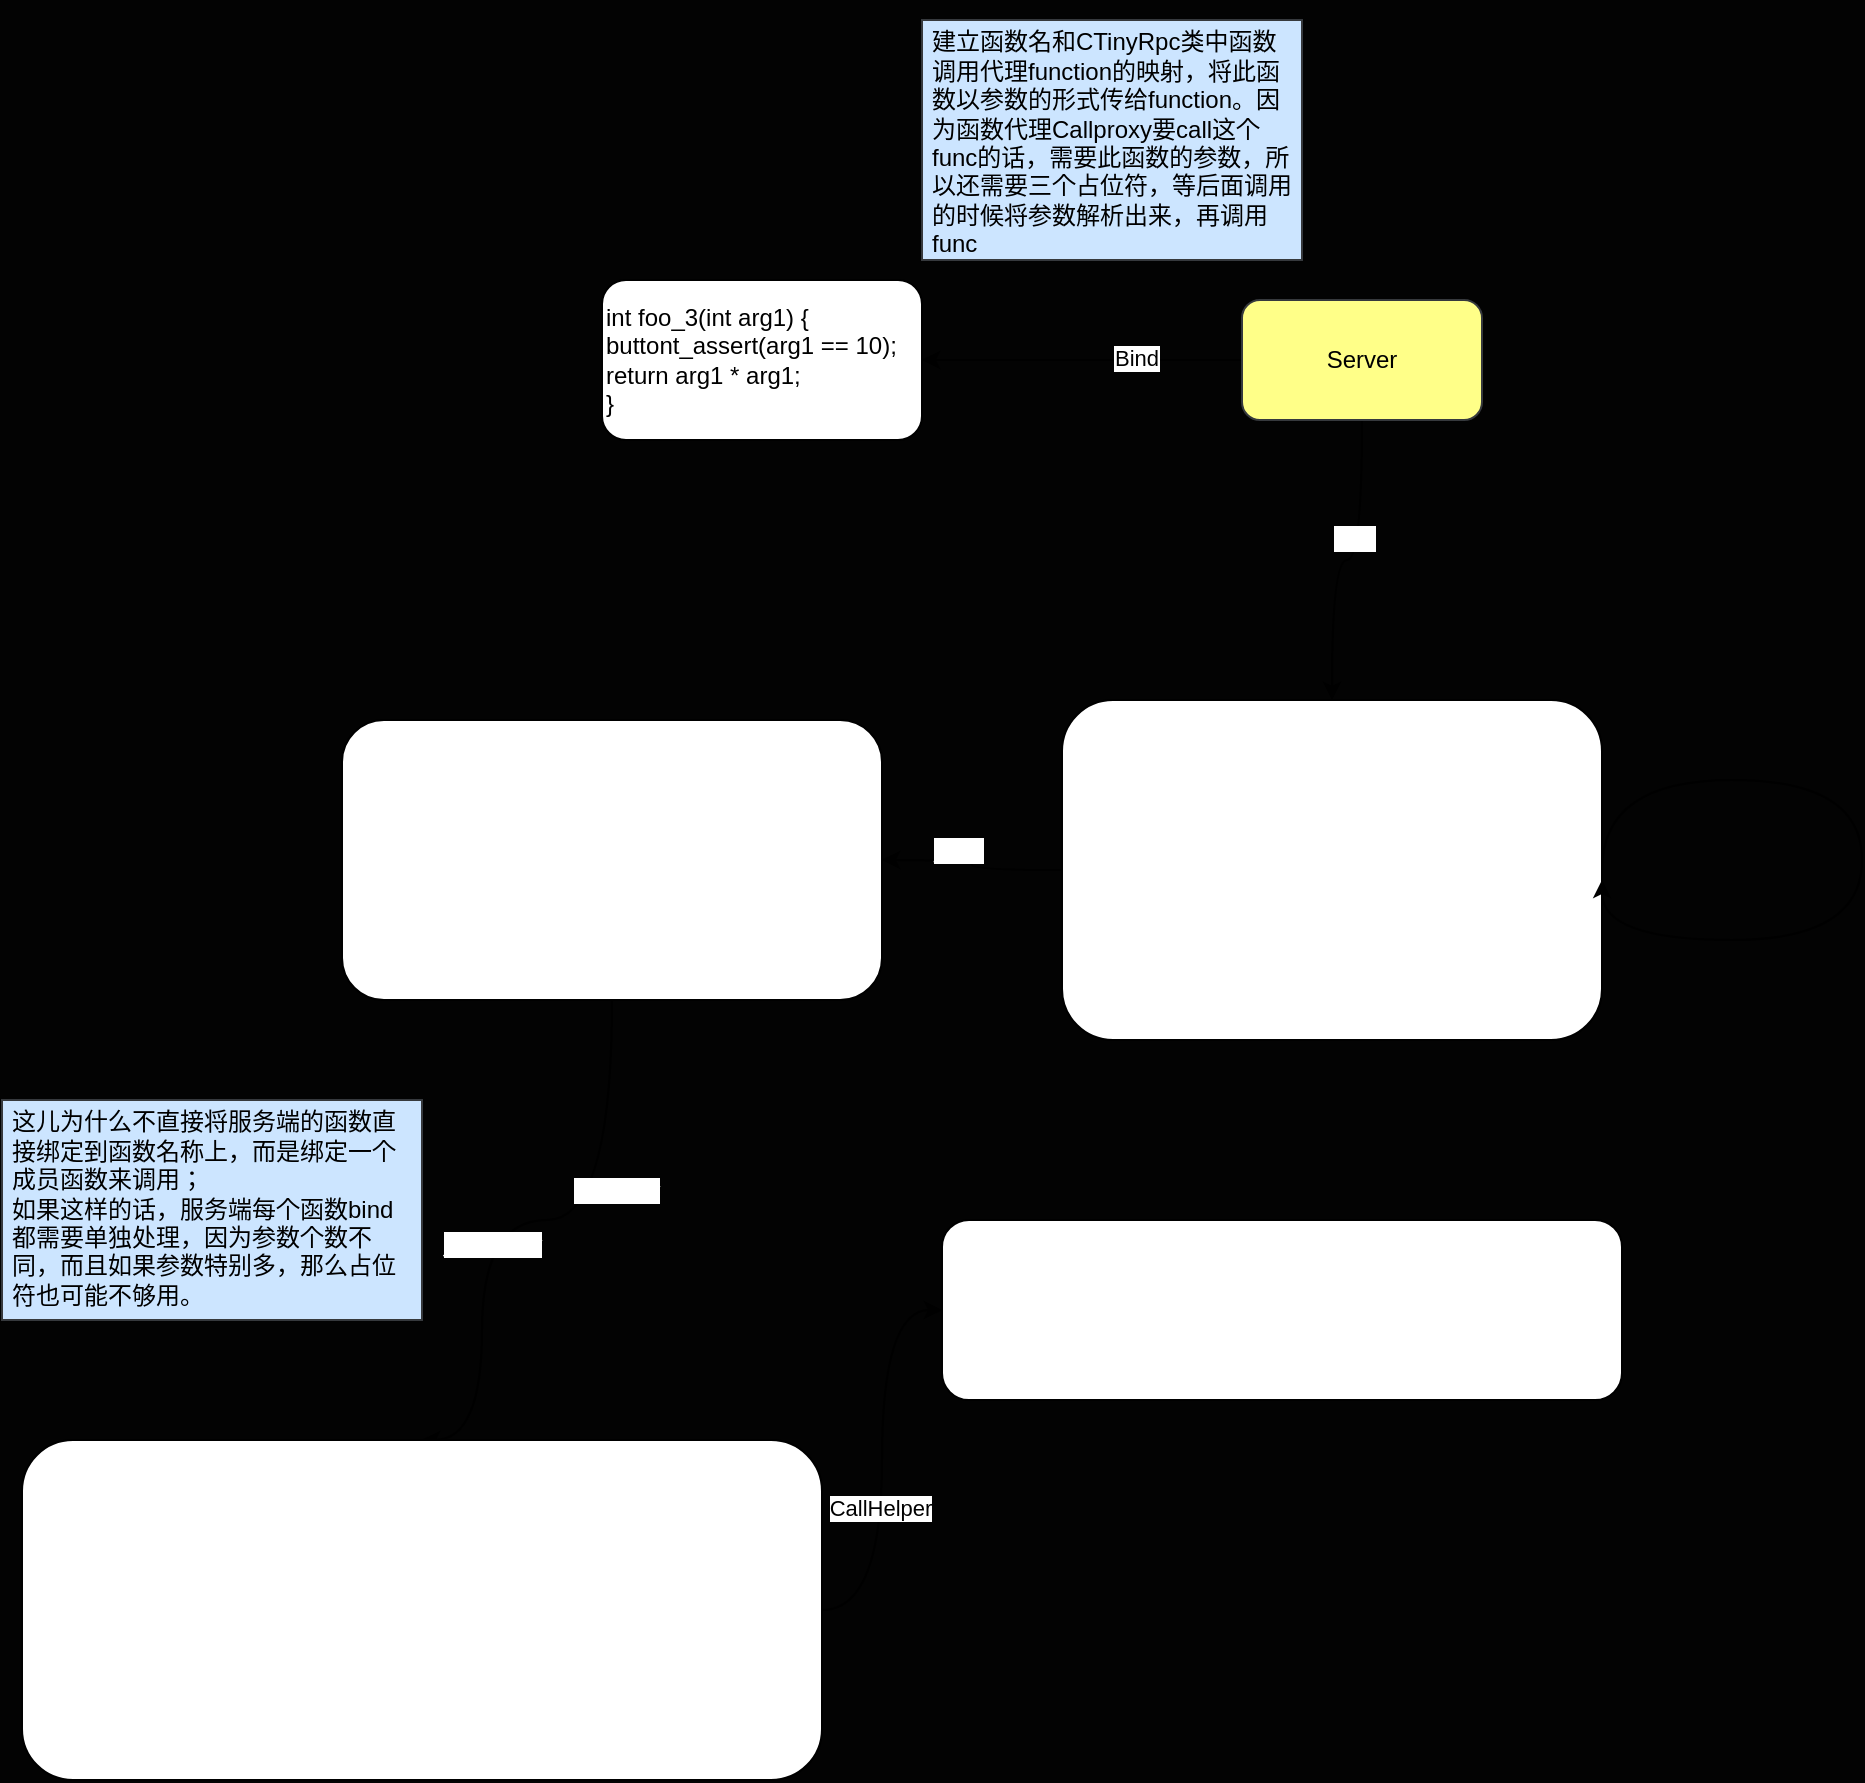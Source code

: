 <mxfile>
    <diagram id="lv1u3Ho3QG9lX0hCI1QJ" name="第 1 页">
        <mxGraphModel dx="1417" dy="2116" grid="1" gridSize="10" guides="1" tooltips="1" connect="1" arrows="1" fold="1" page="1" pageScale="1" pageWidth="827" pageHeight="1169" background="#030303" math="0" shadow="0">
            <root>
                <mxCell id="0"/>
                <mxCell id="1" parent="0"/>
                <mxCell id="5" style="edgeStyle=orthogonalEdgeStyle;rounded=0;orthogonalLoop=1;jettySize=auto;html=1;exitX=0;exitY=0.5;exitDx=0;exitDy=0;entryX=1;entryY=0.5;entryDx=0;entryDy=0;curved=1;" parent="1" source="2" target="4" edge="1">
                    <mxGeometry relative="1" as="geometry"/>
                </mxCell>
                <mxCell id="6" value="Bind" style="edgeLabel;html=1;align=center;verticalAlign=middle;resizable=0;points=[];" parent="5" vertex="1" connectable="0">
                    <mxGeometry x="-0.333" y="-1" relative="1" as="geometry">
                        <mxPoint as="offset"/>
                    </mxGeometry>
                </mxCell>
                <mxCell id="11" style="edgeStyle=orthogonalEdgeStyle;curved=1;rounded=0;orthogonalLoop=1;jettySize=auto;html=1;exitX=0.5;exitY=1;exitDx=0;exitDy=0;fontColor=#000000;entryX=0.5;entryY=0;entryDx=0;entryDy=0;" parent="1" source="2" target="12" edge="1">
                    <mxGeometry relative="1" as="geometry">
                        <mxPoint x="650" y="320" as="targetPoint"/>
                    </mxGeometry>
                </mxCell>
                <mxCell id="13" value="Run" style="edgeLabel;html=1;align=center;verticalAlign=middle;resizable=0;points=[];fontColor=#FFFFFF;" parent="11" vertex="1" connectable="0">
                    <mxGeometry x="-0.236" y="-4" relative="1" as="geometry">
                        <mxPoint as="offset"/>
                    </mxGeometry>
                </mxCell>
                <mxCell id="2" value="Server" style="rounded=1;whiteSpace=wrap;html=1;fillColor=#ffff88;strokeColor=#36393d;fontColor=#000000;" parent="1" vertex="1">
                    <mxGeometry x="620" y="100" width="120" height="60" as="geometry"/>
                </mxCell>
                <mxCell id="4" value="&lt;div&gt;int foo_3(int arg1) {&lt;/div&gt;&lt;div&gt;&lt;span&gt;&#9;&lt;/span&gt;buttont_assert(arg1 == 10);&lt;/div&gt;&lt;div&gt;&lt;span&gt;&#9;&lt;/span&gt;return arg1 * arg1;&lt;/div&gt;&lt;div&gt;}&lt;/div&gt;" style="rounded=1;whiteSpace=wrap;html=1;align=left;" parent="1" vertex="1">
                    <mxGeometry x="300" y="90" width="160" height="80" as="geometry"/>
                </mxCell>
                <mxCell id="9" value="&lt;br&gt;建立函数名和CTinyRpc类中函数调用代理function的映射，将此函数以参数的形式传给function。因为函数代理Callproxy要call这个func的话，需要此函数的参数，所以还需要三个占位符，等后面调用的时候将参数解析出来，再调用func" style="text;html=1;strokeColor=#36393d;fillColor=#cce5ff;spacing=5;spacingTop=-20;whiteSpace=wrap;overflow=hidden;rounded=0;align=left;fontColor=#000000;" parent="1" vertex="1">
                    <mxGeometry x="460" y="-40" width="190" height="120" as="geometry"/>
                </mxCell>
                <mxCell id="15" style="edgeStyle=orthogonalEdgeStyle;curved=1;rounded=0;orthogonalLoop=1;jettySize=auto;html=1;exitX=0;exitY=0.5;exitDx=0;exitDy=0;entryX=1;entryY=0.5;entryDx=0;entryDy=0;fontColor=#FFFFFF;" parent="1" source="12" target="14" edge="1">
                    <mxGeometry relative="1" as="geometry"/>
                </mxCell>
                <mxCell id="16" value="_Call" style="edgeLabel;html=1;align=center;verticalAlign=middle;resizable=0;points=[];fontColor=#FFFFFF;" parent="15" vertex="1" connectable="0">
                    <mxGeometry x="-0.244" y="2" relative="1" as="geometry">
                        <mxPoint x="-16" y="-12" as="offset"/>
                    </mxGeometry>
                </mxCell>
                <mxCell id="12" value="&lt;ol&gt;&lt;li&gt;&lt;font&gt;通过ZeroMQ监听端口发来的数据；&lt;/font&gt;&lt;/li&gt;&lt;li&gt;&lt;font&gt;收到数据后，初始化序列化类CSerializer ds；&lt;/font&gt;&lt;/li&gt;&lt;li&gt;&lt;font&gt;从ds中取出调用的函数名称；然后调用之前绑定的function对象，返回值为CSerializer r；&lt;/font&gt;&lt;/li&gt;&lt;li&gt;&lt;font&gt;然后将这个r中的数据copy到message_t中，发送给调用方；&lt;/font&gt;&lt;/li&gt;&lt;/ol&gt;" style="rounded=1;whiteSpace=wrap;html=1;align=left;fontColor=#FFFFFF;verticalAlign=top;" parent="1" vertex="1">
                    <mxGeometry x="530" y="300" width="270" height="170" as="geometry"/>
                </mxCell>
                <mxCell id="17" style="edgeStyle=orthogonalEdgeStyle;curved=1;rounded=0;orthogonalLoop=1;jettySize=auto;html=1;exitX=0.5;exitY=1;exitDx=0;exitDy=0;fontColor=#FFFFFF;entryX=0.5;entryY=0;entryDx=0;entryDy=0;" parent="1" source="14" target="20" edge="1">
                    <mxGeometry relative="1" as="geometry">
                        <mxPoint x="220" y="610" as="targetPoint"/>
                        <Array as="points">
                            <mxPoint x="305" y="560"/>
                            <mxPoint x="240" y="560"/>
                            <mxPoint x="240" y="670"/>
                        </Array>
                    </mxGeometry>
                </mxCell>
                <mxCell id="19" value="callproxy" style="edgeLabel;html=1;align=center;verticalAlign=middle;resizable=0;points=[];fontColor=#FFFFFF;" parent="17" vertex="1" connectable="0">
                    <mxGeometry x="-0.291" y="1" relative="1" as="geometry">
                        <mxPoint x="3" y="-16" as="offset"/>
                    </mxGeometry>
                </mxCell>
                <mxCell id="22" value="_callproxy" style="edgeLabel;html=1;align=center;verticalAlign=middle;resizable=0;points=[];fontColor=#FFFFFF;" parent="17" vertex="1" connectable="0">
                    <mxGeometry x="0.186" y="5" relative="1" as="geometry">
                        <mxPoint as="offset"/>
                    </mxGeometry>
                </mxCell>
                <mxCell id="14" value="&lt;ol&gt;&lt;li&gt;先判断调用的函数是否在服务端已经绑定&lt;/li&gt;&lt;li&gt;没有绑定：将错误码和错误信息传入到CSerializer ds中，然后返回ds&lt;/li&gt;&lt;li&gt;绑定了，就将ds，客户端发过来的消息，消息长度，作为参数传给绑定在此函数名上的function对象，然后返回ds&lt;/li&gt;&lt;/ol&gt;" style="rounded=1;whiteSpace=wrap;html=1;align=left;fontColor=#FFFFFF;verticalAlign=top;" parent="1" vertex="1">
                    <mxGeometry x="170" y="310" width="270" height="140" as="geometry"/>
                </mxCell>
                <mxCell id="23" style="edgeStyle=orthogonalEdgeStyle;rounded=0;orthogonalLoop=1;jettySize=auto;html=1;exitX=1;exitY=0.5;exitDx=0;exitDy=0;curved=1;entryX=0;entryY=0.5;entryDx=0;entryDy=0;" edge="1" parent="1" source="20" target="24">
                    <mxGeometry relative="1" as="geometry">
                        <mxPoint x="530" y="720" as="targetPoint"/>
                    </mxGeometry>
                </mxCell>
                <mxCell id="25" value="CallHelper" style="edgeLabel;html=1;align=center;verticalAlign=middle;resizable=0;points=[];" vertex="1" connectable="0" parent="23">
                    <mxGeometry x="-0.228" y="1" relative="1" as="geometry">
                        <mxPoint as="offset"/>
                    </mxGeometry>
                </mxCell>
                <mxCell id="20" value="&lt;ol&gt;&lt;li&gt;首先根据传入的函数指针，获取此函数的形参类型，并用tuple保存；在这个过程中就将参数的类型进行退化；因为调用方只是将参数的值传过来的，所以这边需要对参数进行退化，只需要将参数数据从ds中读出来就好，避免读出数据错误。&lt;/li&gt;&lt;li&gt;然后从传进来的ds中读取调用方的参数值，将函数func和参数值传递给CallHelper处理。这儿需要CallHelper函数是因为当调用函数的返回值是空的情况下，需要特判。&lt;/li&gt;&lt;li&gt;收到返回值后，将其塞到结果信息类CValue_t类中，然后序列化到ds中。因为ds是传的指针，所以上一层调用直接就可以从ds中获取到调用的结果&lt;/li&gt;&lt;/ol&gt;" style="rounded=1;whiteSpace=wrap;html=1;align=left;fontColor=#FFFFFF;" parent="1" vertex="1">
                    <mxGeometry x="10" y="670" width="400" height="170" as="geometry"/>
                </mxCell>
                <mxCell id="21" value="&lt;br&gt;这儿为什么不直接将服务端的函数直接绑定到函数名称上，而是绑定一个成员函数来调用；&lt;br&gt;如果这样的话，服务端每个函数bind都需要单独处理，因为参数个数不同，而且如果参数特别多，那么占位符也可能不够用。" style="text;html=1;strokeColor=#36393d;fillColor=#cce5ff;spacing=5;spacingTop=-20;whiteSpace=wrap;overflow=hidden;rounded=0;align=left;fontColor=#000000;" parent="1" vertex="1">
                    <mxGeometry y="500" width="210" height="110" as="geometry"/>
                </mxCell>
                <mxCell id="24" value="&lt;ol&gt;&lt;li&gt;根据调用函数返回值是否是void选择合适的函数调用。&lt;/li&gt;&lt;li&gt;将调用的函数返回值返回给_callproxy，如果为void就返回0；&lt;/li&gt;&lt;/ol&gt;" style="rounded=1;whiteSpace=wrap;html=1;align=left;fontColor=#FFFFFF;" vertex="1" parent="1">
                    <mxGeometry x="470" y="560" width="340" height="90" as="geometry"/>
                </mxCell>
                <mxCell id="26" style="edgeStyle=orthogonalEdgeStyle;curved=1;rounded=0;orthogonalLoop=1;jettySize=auto;html=1;exitX=1;exitY=0.5;exitDx=0;exitDy=0;" edge="1" parent="1" source="12">
                    <mxGeometry relative="1" as="geometry">
                        <mxPoint x="800" y="390" as="targetPoint"/>
                        <Array as="points">
                            <mxPoint x="800" y="340"/>
                            <mxPoint x="930" y="340"/>
                            <mxPoint x="930" y="420"/>
                            <mxPoint x="800" y="420"/>
                        </Array>
                    </mxGeometry>
                </mxCell>
            </root>
        </mxGraphModel>
    </diagram>
</mxfile>